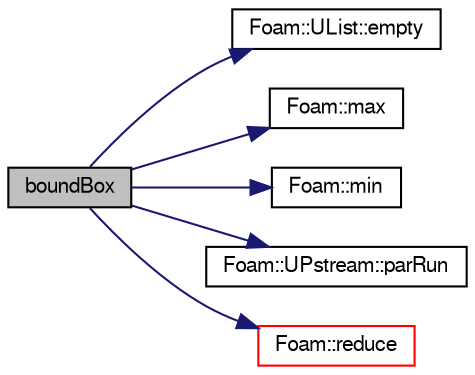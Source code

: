 digraph "boundBox"
{
  bgcolor="transparent";
  edge [fontname="FreeSans",fontsize="10",labelfontname="FreeSans",labelfontsize="10"];
  node [fontname="FreeSans",fontsize="10",shape=record];
  rankdir="LR";
  Node15 [label="boundBox",height=0.2,width=0.4,color="black", fillcolor="grey75", style="filled", fontcolor="black"];
  Node15 -> Node16 [color="midnightblue",fontsize="10",style="solid",fontname="FreeSans"];
  Node16 [label="Foam::UList::empty",height=0.2,width=0.4,color="black",URL="$a25698.html#a644718bb2fb240de962dc3c9a1fdf0dc",tooltip="Return true if the UList is empty (ie, size() is zero). "];
  Node15 -> Node17 [color="midnightblue",fontsize="10",style="solid",fontname="FreeSans"];
  Node17 [label="Foam::max",height=0.2,width=0.4,color="black",URL="$a21124.html#ac993e906cf2774ae77e666bc24e81733"];
  Node15 -> Node18 [color="midnightblue",fontsize="10",style="solid",fontname="FreeSans"];
  Node18 [label="Foam::min",height=0.2,width=0.4,color="black",URL="$a21124.html#a253e112ad2d56d96230ff39ea7f442dc"];
  Node15 -> Node19 [color="midnightblue",fontsize="10",style="solid",fontname="FreeSans"];
  Node19 [label="Foam::UPstream::parRun",height=0.2,width=0.4,color="black",URL="$a26270.html#adbb27f04b5705440fb8b09f278059011",tooltip="Is this a parallel run? "];
  Node15 -> Node20 [color="midnightblue",fontsize="10",style="solid",fontname="FreeSans"];
  Node20 [label="Foam::reduce",height=0.2,width=0.4,color="red",URL="$a21124.html#a7ffd6af4acc2eb9ba72ee296b5ecda23"];
}
